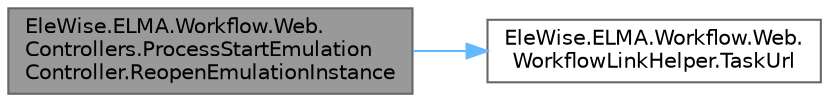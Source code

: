 digraph "EleWise.ELMA.Workflow.Web.Controllers.ProcessStartEmulationController.ReopenEmulationInstance"
{
 // LATEX_PDF_SIZE
  bgcolor="transparent";
  edge [fontname=Helvetica,fontsize=10,labelfontname=Helvetica,labelfontsize=10];
  node [fontname=Helvetica,fontsize=10,shape=box,height=0.2,width=0.4];
  rankdir="LR";
  Node1 [id="Node000001",label="EleWise.ELMA.Workflow.Web.\lControllers.ProcessStartEmulation\lController.ReopenEmulationInstance",height=0.2,width=0.4,color="gray40", fillcolor="grey60", style="filled", fontcolor="black",tooltip="Возобновить эмуляцию процесса"];
  Node1 -> Node2 [id="edge1_Node000001_Node000002",color="steelblue1",style="solid",tooltip=" "];
  Node2 [id="Node000002",label="EleWise.ELMA.Workflow.Web.\lWorkflowLinkHelper.TaskUrl",height=0.2,width=0.4,color="grey40", fillcolor="white", style="filled",URL="$class_ele_wise_1_1_e_l_m_a_1_1_workflow_1_1_web_1_1_workflow_link_helper.html#a583ab0af95b24f1e4e74c6b1d5308cdd",tooltip=" "];
}
